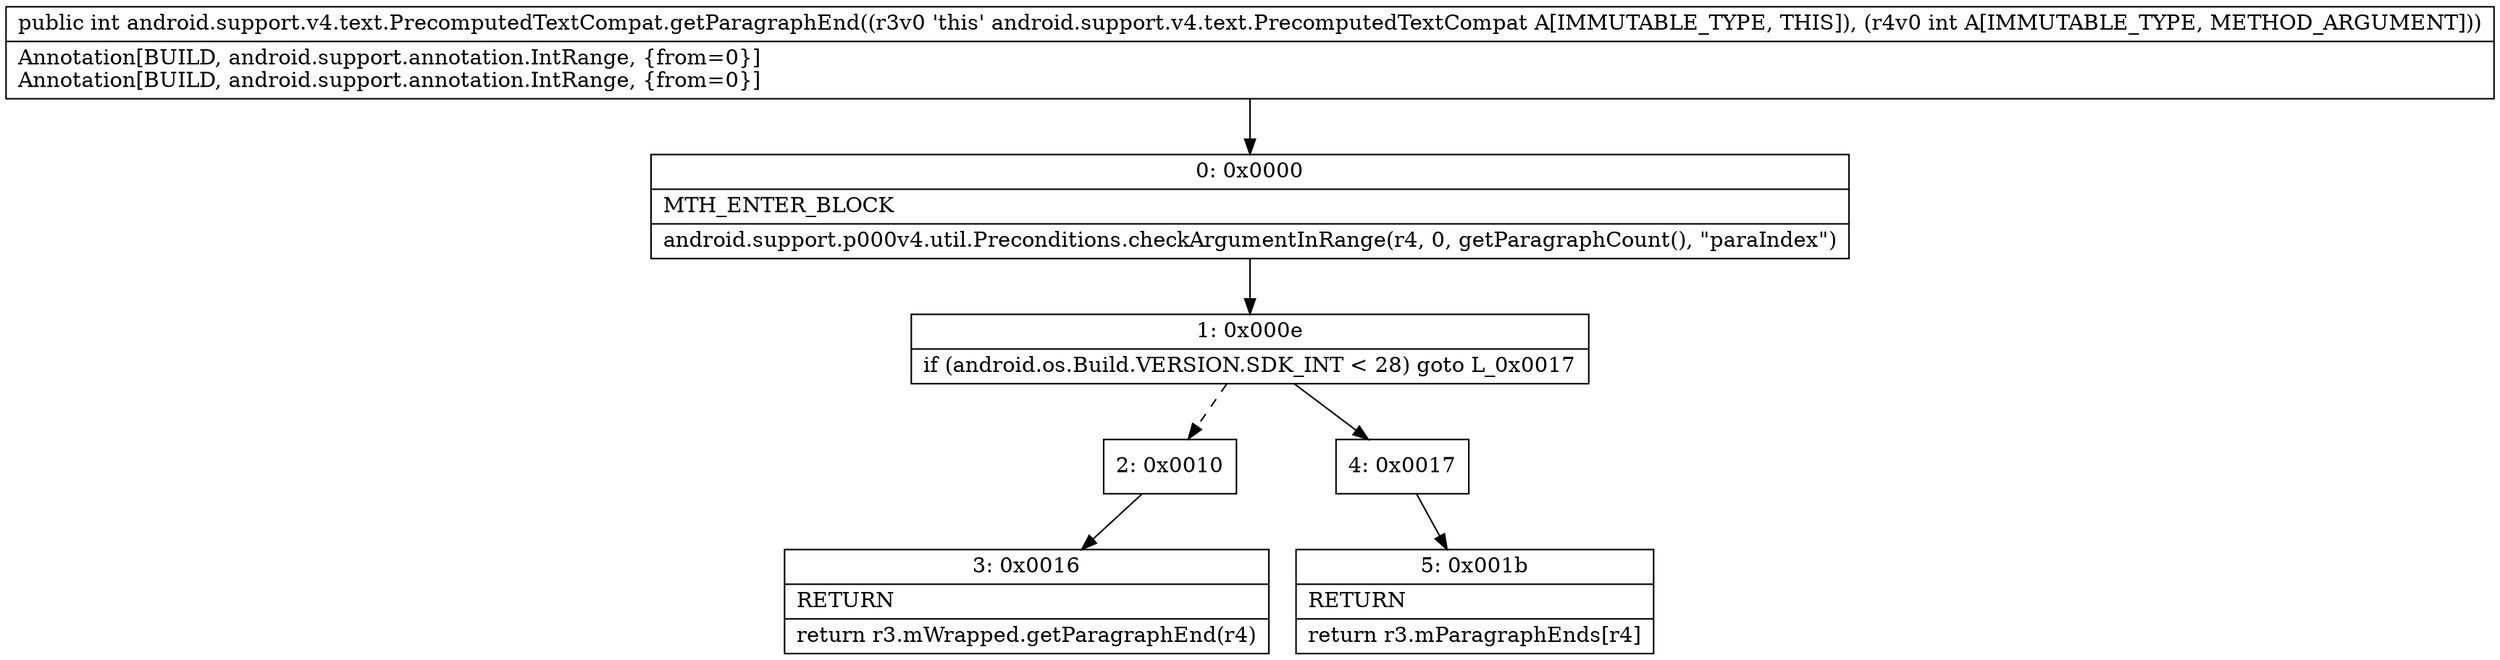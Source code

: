 digraph "CFG forandroid.support.v4.text.PrecomputedTextCompat.getParagraphEnd(I)I" {
Node_0 [shape=record,label="{0\:\ 0x0000|MTH_ENTER_BLOCK\l|android.support.p000v4.util.Preconditions.checkArgumentInRange(r4, 0, getParagraphCount(), \"paraIndex\")\l}"];
Node_1 [shape=record,label="{1\:\ 0x000e|if (android.os.Build.VERSION.SDK_INT \< 28) goto L_0x0017\l}"];
Node_2 [shape=record,label="{2\:\ 0x0010}"];
Node_3 [shape=record,label="{3\:\ 0x0016|RETURN\l|return r3.mWrapped.getParagraphEnd(r4)\l}"];
Node_4 [shape=record,label="{4\:\ 0x0017}"];
Node_5 [shape=record,label="{5\:\ 0x001b|RETURN\l|return r3.mParagraphEnds[r4]\l}"];
MethodNode[shape=record,label="{public int android.support.v4.text.PrecomputedTextCompat.getParagraphEnd((r3v0 'this' android.support.v4.text.PrecomputedTextCompat A[IMMUTABLE_TYPE, THIS]), (r4v0 int A[IMMUTABLE_TYPE, METHOD_ARGUMENT]))  | Annotation[BUILD, android.support.annotation.IntRange, \{from=0\}]\lAnnotation[BUILD, android.support.annotation.IntRange, \{from=0\}]\l}"];
MethodNode -> Node_0;
Node_0 -> Node_1;
Node_1 -> Node_2[style=dashed];
Node_1 -> Node_4;
Node_2 -> Node_3;
Node_4 -> Node_5;
}

